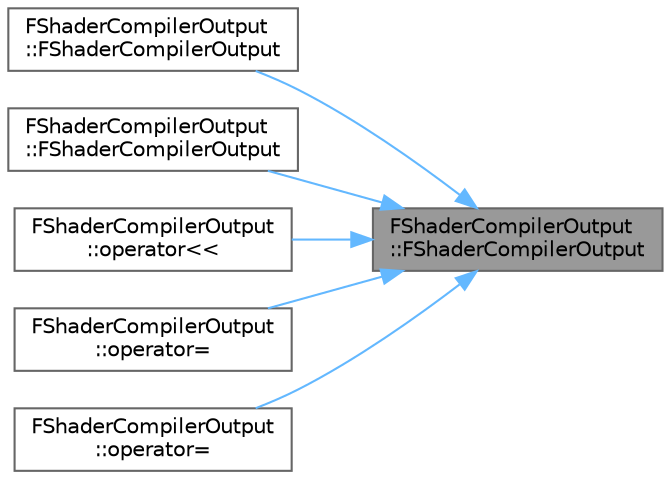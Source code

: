 digraph "FShaderCompilerOutput::FShaderCompilerOutput"
{
 // INTERACTIVE_SVG=YES
 // LATEX_PDF_SIZE
  bgcolor="transparent";
  edge [fontname=Helvetica,fontsize=10,labelfontname=Helvetica,labelfontsize=10];
  node [fontname=Helvetica,fontsize=10,shape=box,height=0.2,width=0.4];
  rankdir="RL";
  Node1 [id="Node000001",label="FShaderCompilerOutput\l::FShaderCompilerOutput",height=0.2,width=0.4,color="gray40", fillcolor="grey60", style="filled", fontcolor="black",tooltip=" "];
  Node1 -> Node2 [id="edge1_Node000001_Node000002",dir="back",color="steelblue1",style="solid",tooltip=" "];
  Node2 [id="Node000002",label="FShaderCompilerOutput\l::FShaderCompilerOutput",height=0.2,width=0.4,color="grey40", fillcolor="white", style="filled",URL="$d0/d0f/structFShaderCompilerOutput.html#ac99611cd6a5c7686681ce665ea233cbe",tooltip=" "];
  Node1 -> Node3 [id="edge2_Node000001_Node000003",dir="back",color="steelblue1",style="solid",tooltip=" "];
  Node3 [id="Node000003",label="FShaderCompilerOutput\l::FShaderCompilerOutput",height=0.2,width=0.4,color="grey40", fillcolor="white", style="filled",URL="$d0/d0f/structFShaderCompilerOutput.html#a2f4cad42c649989f71edf2b43d0d477f",tooltip=" "];
  Node1 -> Node4 [id="edge3_Node000001_Node000004",dir="back",color="steelblue1",style="solid",tooltip=" "];
  Node4 [id="Node000004",label="FShaderCompilerOutput\l::operator\<\<",height=0.2,width=0.4,color="grey40", fillcolor="white", style="filled",URL="$d0/d0f/structFShaderCompilerOutput.html#ae77235ef90b7d7cb8dadbc40bf3f69f3",tooltip=" "];
  Node1 -> Node5 [id="edge4_Node000001_Node000005",dir="back",color="steelblue1",style="solid",tooltip=" "];
  Node5 [id="Node000005",label="FShaderCompilerOutput\l::operator=",height=0.2,width=0.4,color="grey40", fillcolor="white", style="filled",URL="$d0/d0f/structFShaderCompilerOutput.html#a98350334bd116f7919e64469ea40b9d1",tooltip=" "];
  Node1 -> Node6 [id="edge5_Node000001_Node000006",dir="back",color="steelblue1",style="solid",tooltip=" "];
  Node6 [id="Node000006",label="FShaderCompilerOutput\l::operator=",height=0.2,width=0.4,color="grey40", fillcolor="white", style="filled",URL="$d0/d0f/structFShaderCompilerOutput.html#a386d6451dcf89345a0cc4c5f2975f0d6",tooltip=" "];
}
